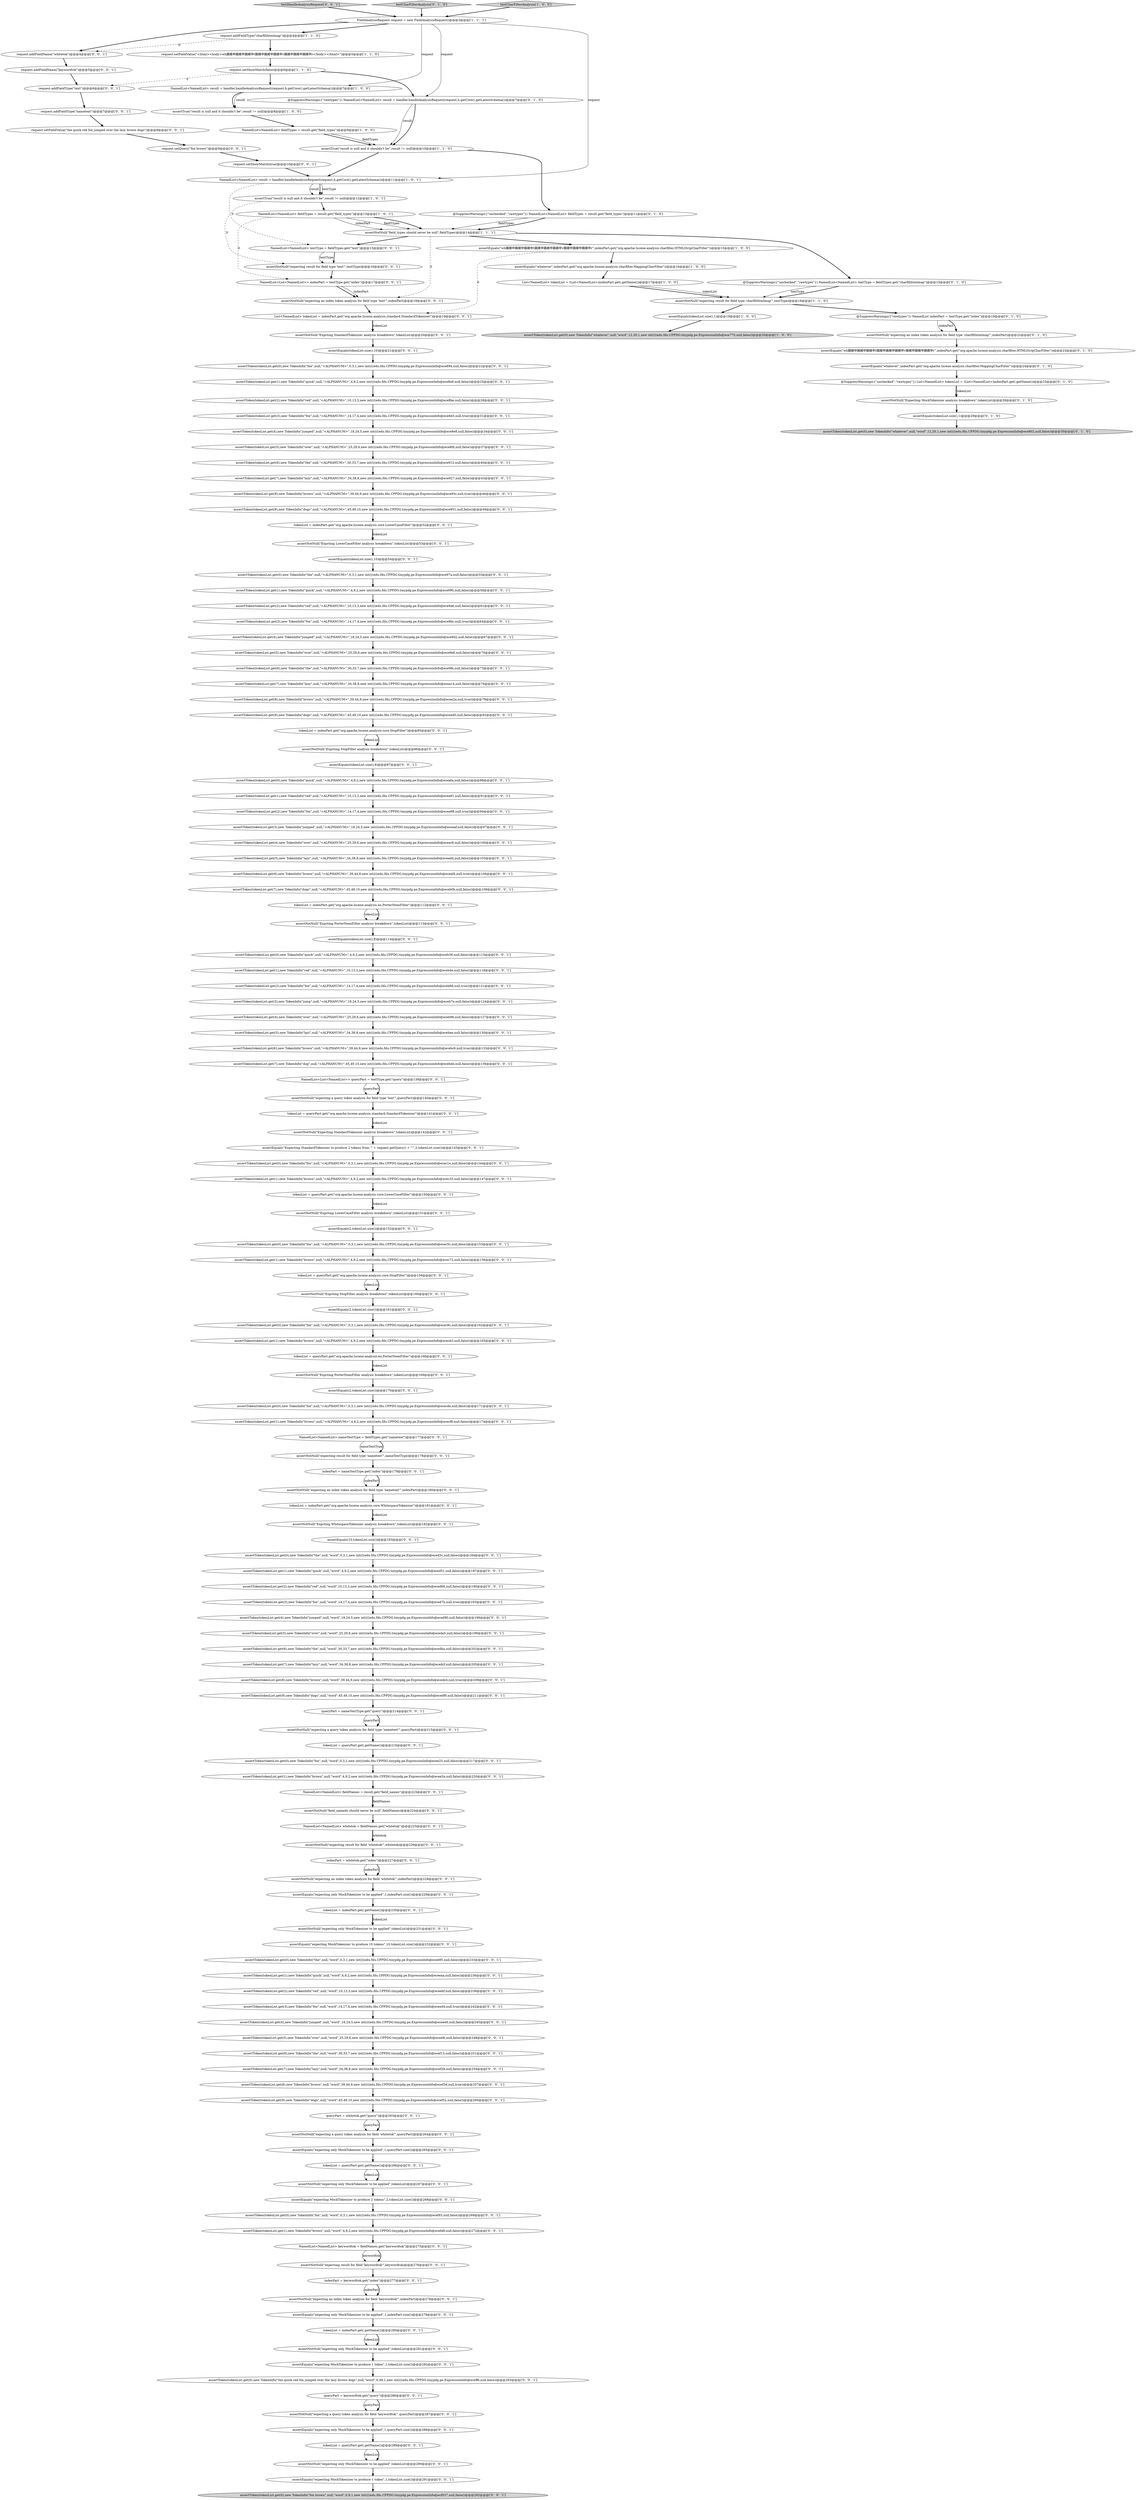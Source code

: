 digraph {
6 [style = filled, label = "NamedList<NamedList> fieldTypes = result.get(\"field_types\")@@@9@@@['1', '0', '0']", fillcolor = white, shape = ellipse image = "AAA0AAABBB1BBB"];
36 [style = filled, label = "assertToken(tokenList.get(0),new TokenInfo(\"the\",null,\"word\",0,3,1,new int((((edu.fdu.CPPDG.tinypdg.pe.ExpressionInfo@eced3c,null,false))@@@184@@@['0', '0', '1']", fillcolor = white, shape = ellipse image = "AAA0AAABBB3BBB"];
111 [style = filled, label = "assertToken(tokenList.get(1),new TokenInfo(\"red\",null,\"<ALPHANUM>\",10,13,3,new int((((edu.fdu.CPPDG.tinypdg.pe.ExpressionInfo@ecea81,null,false))@@@91@@@['0', '0', '1']", fillcolor = white, shape = ellipse image = "AAA0AAABBB3BBB"];
101 [style = filled, label = "assertNotNull(\"expecting result for field 'keywordtok'\",keywordtok)@@@276@@@['0', '0', '1']", fillcolor = white, shape = ellipse image = "AAA0AAABBB3BBB"];
128 [style = filled, label = "indexPart = keywordtok.get(\"index\")@@@277@@@['0', '0', '1']", fillcolor = white, shape = ellipse image = "AAA0AAABBB3BBB"];
159 [style = filled, label = "assertToken(tokenList.get(1),new TokenInfo(\"quick\",null,\"word\",4,9,2,new int((((edu.fdu.CPPDG.tinypdg.pe.ExpressionInfo@eced51,null,false))@@@187@@@['0', '0', '1']", fillcolor = white, shape = ellipse image = "AAA0AAABBB3BBB"];
115 [style = filled, label = "assertNotNull(\"Expcting StopFilter analysis breakdown\",tokenList)@@@86@@@['0', '0', '1']", fillcolor = white, shape = ellipse image = "AAA0AAABBB3BBB"];
82 [style = filled, label = "assertToken(tokenList.get(6),new TokenInfo(\"brown\",null,\"<ALPHANUM>\",39,44,9,new int((((edu.fdu.CPPDG.tinypdg.pe.ExpressionInfo@ecebc6,null,true))@@@133@@@['0', '0', '1']", fillcolor = white, shape = ellipse image = "AAA0AAABBB3BBB"];
156 [style = filled, label = "assertNotNull(\"expecting an index token analysis for field 'keywordtok'\",indexPart)@@@278@@@['0', '0', '1']", fillcolor = white, shape = ellipse image = "AAA0AAABBB3BBB"];
105 [style = filled, label = "assertEquals(tokenList.size(),10)@@@21@@@['0', '0', '1']", fillcolor = white, shape = ellipse image = "AAA0AAABBB3BBB"];
86 [style = filled, label = "testHandleAnalysisRequest['0', '0', '1']", fillcolor = lightgray, shape = diamond image = "AAA0AAABBB3BBB"];
23 [style = filled, label = "assertNotNull(\"Expecting MockTokenizer analysis breakdown\",tokenList)@@@28@@@['0', '1', '0']", fillcolor = white, shape = ellipse image = "AAA0AAABBB2BBB"];
98 [style = filled, label = "assertToken(tokenList.get(8),new TokenInfo(\"brown\",null,\"word\",39,44,9,new int((((edu.fdu.CPPDG.tinypdg.pe.ExpressionInfo@ecef3d,null,true))@@@257@@@['0', '0', '1']", fillcolor = white, shape = ellipse image = "AAA0AAABBB3BBB"];
118 [style = filled, label = "assertToken(tokenList.get(2),new TokenInfo(\"fox\",null,\"<ALPHANUM>\",14,17,4,new int((((edu.fdu.CPPDG.tinypdg.pe.ExpressionInfo@ecea98,null,true))@@@94@@@['0', '0', '1']", fillcolor = white, shape = ellipse image = "AAA0AAABBB3BBB"];
32 [style = filled, label = "assertToken(tokenList.get(0),new TokenInfo(\"fox\",null,\"<ALPHANUM>\",0,3,1,new int((((edu.fdu.CPPDG.tinypdg.pe.ExpressionInfo@ecec5c,null,false))@@@153@@@['0', '0', '1']", fillcolor = white, shape = ellipse image = "AAA0AAABBB3BBB"];
21 [style = filled, label = "assertEquals(\"wh鐃緒申鐃緒申鐃緒申t鐃緒申鐃緒申鐃緒申v鐃緒申鐃緒申鐃緒申r\",indexPart.get(\"org.apache.lucene.analysis.charfilter.HTMLStripCharFilter\"))@@@23@@@['0', '1', '0']", fillcolor = white, shape = ellipse image = "AAA0AAABBB2BBB"];
106 [style = filled, label = "assertToken(tokenList.get(0),new TokenInfo(\"the\",null,\"<ALPHANUM>\",0,3,1,new int((((edu.fdu.CPPDG.tinypdg.pe.ExpressionInfo@ece894,null,false))@@@22@@@['0', '0', '1']", fillcolor = white, shape = ellipse image = "AAA0AAABBB3BBB"];
177 [style = filled, label = "request.setQuery(\"fox brown\")@@@9@@@['0', '0', '1']", fillcolor = white, shape = ellipse image = "AAA0AAABBB3BBB"];
35 [style = filled, label = "assertEquals(2,tokenList.size())@@@152@@@['0', '0', '1']", fillcolor = white, shape = ellipse image = "AAA0AAABBB3BBB"];
26 [style = filled, label = "testCharFilterAnalysis['0', '1', '0']", fillcolor = lightgray, shape = diamond image = "AAA0AAABBB2BBB"];
28 [style = filled, label = "assertEquals(\"whatever\",indexPart.get(\"org.apache.lucene.analysis.charfilter.MappingCharFilter\"))@@@24@@@['0', '1', '0']", fillcolor = white, shape = ellipse image = "AAA0AAABBB2BBB"];
140 [style = filled, label = "assertToken(tokenList.get(5),new TokenInfo(\"over\",null,\"word\",25,29,6,new int((((edu.fdu.CPPDG.tinypdg.pe.ExpressionInfo@eceda5,null,false))@@@199@@@['0', '0', '1']", fillcolor = white, shape = ellipse image = "AAA0AAABBB3BBB"];
165 [style = filled, label = "assertToken(tokenList.get(1),new TokenInfo(\"quick\",null,\"<ALPHANUM>\",4,9,2,new int((((edu.fdu.CPPDG.tinypdg.pe.ExpressionInfo@ece8a9,null,false))@@@25@@@['0', '0', '1']", fillcolor = white, shape = ellipse image = "AAA0AAABBB3BBB"];
89 [style = filled, label = "assertToken(tokenList.get(7),new TokenInfo(\"dog\",null,\"<ALPHANUM>\",45,49,10,new int((((edu.fdu.CPPDG.tinypdg.pe.ExpressionInfo@ecebde,null,false))@@@136@@@['0', '0', '1']", fillcolor = white, shape = ellipse image = "AAA0AAABBB3BBB"];
154 [style = filled, label = "assertToken(tokenList.get(5),new TokenInfo(\"lazi\",null,\"<ALPHANUM>\",34,38,8,new int((((edu.fdu.CPPDG.tinypdg.pe.ExpressionInfo@ecebae,null,false))@@@130@@@['0', '0', '1']", fillcolor = white, shape = ellipse image = "AAA0AAABBB3BBB"];
11 [style = filled, label = "NamedList<NamedList> fieldTypes = result.get(\"field_types\")@@@13@@@['1', '0', '1']", fillcolor = white, shape = ellipse image = "AAA0AAABBB1BBB"];
44 [style = filled, label = "assertToken(tokenList.get(7),new TokenInfo(\"lazy\",null,\"word\",34,38,8,new int((((edu.fdu.CPPDG.tinypdg.pe.ExpressionInfo@ecedcf,null,false))@@@205@@@['0', '0', '1']", fillcolor = white, shape = ellipse image = "AAA0AAABBB3BBB"];
37 [style = filled, label = "assertNotNull(\"expecting a query token analysis for field type 'text'\",queryPart)@@@140@@@['0', '0', '1']", fillcolor = white, shape = ellipse image = "AAA0AAABBB3BBB"];
84 [style = filled, label = "assertToken(tokenList.get(9),new TokenInfo(\"dogs\",null,\"word\",45,49,10,new int((((edu.fdu.CPPDG.tinypdg.pe.ExpressionInfo@ecedf9,null,false))@@@211@@@['0', '0', '1']", fillcolor = white, shape = ellipse image = "AAA0AAABBB3BBB"];
134 [style = filled, label = "assertEquals(2,tokenList.size())@@@161@@@['0', '0', '1']", fillcolor = white, shape = ellipse image = "AAA0AAABBB3BBB"];
113 [style = filled, label = "tokenList = indexPart.get(\"org.apache.lucene.analysis.core.WhitespaceTokenizer\")@@@181@@@['0', '0', '1']", fillcolor = white, shape = ellipse image = "AAA0AAABBB3BBB"];
174 [style = filled, label = "assertEquals(tokenList.size(),10)@@@54@@@['0', '0', '1']", fillcolor = white, shape = ellipse image = "AAA0AAABBB3BBB"];
64 [style = filled, label = "assertToken(tokenList.get(2),new TokenInfo(\"fox\",null,\"<ALPHANUM>\",14,17,4,new int((((edu.fdu.CPPDG.tinypdg.pe.ExpressionInfo@eceb66,null,true))@@@121@@@['0', '0', '1']", fillcolor = white, shape = ellipse image = "AAA0AAABBB3BBB"];
42 [style = filled, label = "assertEquals(tokenList.size(),8)@@@87@@@['0', '0', '1']", fillcolor = white, shape = ellipse image = "AAA0AAABBB3BBB"];
73 [style = filled, label = "assertToken(tokenList.get(5),new TokenInfo(\"over\",null,\"word\",25,29,6,new int((((edu.fdu.CPPDG.tinypdg.pe.ExpressionInfo@eceefe,null,false))@@@248@@@['0', '0', '1']", fillcolor = white, shape = ellipse image = "AAA0AAABBB3BBB"];
175 [style = filled, label = "assertToken(tokenList.get(6),new TokenInfo(\"the\",null,\"word\",30,33,7,new int((((edu.fdu.CPPDG.tinypdg.pe.ExpressionInfo@ecef13,null,false))@@@251@@@['0', '0', '1']", fillcolor = white, shape = ellipse image = "AAA0AAABBB3BBB"];
19 [style = filled, label = "assertToken(tokenList.get(0),new TokenInfo(\"whatever\",null,\"word\",12,20,1,new int((((edu.fdu.CPPDG.tinypdg.pe.ExpressionInfo@ece802,null,false))@@@30@@@['0', '1', '0']", fillcolor = lightgray, shape = ellipse image = "AAA0AAABBB2BBB"];
149 [style = filled, label = "assertToken(tokenList.get(0),new TokenInfo(\"fox brown\",null,\"word\",0,9,1,new int((((edu.fdu.CPPDG.tinypdg.pe.ExpressionInfo@ecf037,null,false))@@@292@@@['0', '0', '1']", fillcolor = lightgray, shape = ellipse image = "AAA0AAABBB3BBB"];
97 [style = filled, label = "tokenList = indexPart.get(\"org.apache.lucene.analysis.en.PorterStemFilter\")@@@112@@@['0', '0', '1']", fillcolor = white, shape = ellipse image = "AAA0AAABBB3BBB"];
121 [style = filled, label = "assertNotNull(\"expecting a query token analysis for field 'keywordtok'\",queryPart)@@@287@@@['0', '0', '1']", fillcolor = white, shape = ellipse image = "AAA0AAABBB3BBB"];
161 [style = filled, label = "tokenList = queryPart.get(.getName())@@@266@@@['0', '0', '1']", fillcolor = white, shape = ellipse image = "AAA0AAABBB3BBB"];
41 [style = filled, label = "assertEquals(\"expecting MockTokenizer to produce 1 token\",1,tokenList.size())@@@291@@@['0', '0', '1']", fillcolor = white, shape = ellipse image = "AAA0AAABBB3BBB"];
160 [style = filled, label = "NamedList<NamedList> whitetok = fieldNames.get(\"whitetok\")@@@225@@@['0', '0', '1']", fillcolor = white, shape = ellipse image = "AAA0AAABBB3BBB"];
141 [style = filled, label = "tokenList = indexPart.get(.getName())@@@230@@@['0', '0', '1']", fillcolor = white, shape = ellipse image = "AAA0AAABBB3BBB"];
49 [style = filled, label = "assertToken(tokenList.get(8),new TokenInfo(\"brown\",null,\"<ALPHANUM>\",39,44,9,new int((((edu.fdu.CPPDG.tinypdg.pe.ExpressionInfo@ecea2a,null,true))@@@79@@@['0', '0', '1']", fillcolor = white, shape = ellipse image = "AAA0AAABBB3BBB"];
16 [style = filled, label = "testCharFilterAnalysis['1', '0', '0']", fillcolor = lightgray, shape = diamond image = "AAA0AAABBB1BBB"];
132 [style = filled, label = "assertToken(tokenList.get(0),new TokenInfo(\"the\",null,\"word\",0,3,1,new int((((edu.fdu.CPPDG.tinypdg.pe.ExpressionInfo@ecee95,null,false))@@@233@@@['0', '0', '1']", fillcolor = white, shape = ellipse image = "AAA0AAABBB3BBB"];
72 [style = filled, label = "assertToken(tokenList.get(0),new TokenInfo(\"quick\",null,\"<ALPHANUM>\",4,9,2,new int((((edu.fdu.CPPDG.tinypdg.pe.ExpressionInfo@eceb36,null,false))@@@115@@@['0', '0', '1']", fillcolor = white, shape = ellipse image = "AAA0AAABBB3BBB"];
107 [style = filled, label = "assertToken(tokenList.get(5),new TokenInfo(\"lazy\",null,\"<ALPHANUM>\",34,38,8,new int((((edu.fdu.CPPDG.tinypdg.pe.ExpressionInfo@eceadd,null,false))@@@103@@@['0', '0', '1']", fillcolor = white, shape = ellipse image = "AAA0AAABBB3BBB"];
45 [style = filled, label = "assertNotNull(\"Expcting PorterStemFilter analysis breakdown\",tokenList)@@@169@@@['0', '0', '1']", fillcolor = white, shape = ellipse image = "AAA0AAABBB3BBB"];
71 [style = filled, label = "tokenList = queryPart.get(\"org.apache.lucene.analysis.core.StopFilter\")@@@159@@@['0', '0', '1']", fillcolor = white, shape = ellipse image = "AAA0AAABBB3BBB"];
39 [style = filled, label = "assertToken(tokenList.get(0),new TokenInfo(\"fox\",null,\"<ALPHANUM>\",0,3,1,new int((((edu.fdu.CPPDG.tinypdg.pe.ExpressionInfo@ecec1e,null,false))@@@144@@@['0', '0', '1']", fillcolor = white, shape = ellipse image = "AAA0AAABBB3BBB"];
142 [style = filled, label = "assertNotNull(\"expecting result for field type 'text'\",textType)@@@16@@@['0', '0', '1']", fillcolor = white, shape = ellipse image = "AAA0AAABBB3BBB"];
150 [style = filled, label = "NamedList<List<NamedList>> queryPart = textType.get(\"query\")@@@139@@@['0', '0', '1']", fillcolor = white, shape = ellipse image = "AAA0AAABBB3BBB"];
114 [style = filled, label = "assertToken(tokenList.get(8),new TokenInfo(\"brown\",null,\"word\",39,44,9,new int((((edu.fdu.CPPDG.tinypdg.pe.ExpressionInfo@ecede4,null,true))@@@208@@@['0', '0', '1']", fillcolor = white, shape = ellipse image = "AAA0AAABBB3BBB"];
48 [style = filled, label = "tokenList = queryPart.get(\"org.apache.lucene.analysis.standard.StandardTokenizer\")@@@141@@@['0', '0', '1']", fillcolor = white, shape = ellipse image = "AAA0AAABBB3BBB"];
157 [style = filled, label = "assertEquals(\"expecting MockTokenizer to produce 2 tokens\",2,tokenList.size())@@@268@@@['0', '0', '1']", fillcolor = white, shape = ellipse image = "AAA0AAABBB3BBB"];
85 [style = filled, label = "assertToken(tokenList.get(5),new TokenInfo(\"over\",null,\"<ALPHANUM>\",25,29,6,new int((((edu.fdu.CPPDG.tinypdg.pe.ExpressionInfo@ece8fd,null,false))@@@37@@@['0', '0', '1']", fillcolor = white, shape = ellipse image = "AAA0AAABBB3BBB"];
167 [style = filled, label = "assertToken(tokenList.get(0),new TokenInfo(\"fox\",null,\"<ALPHANUM>\",0,3,1,new int((((edu.fdu.CPPDG.tinypdg.pe.ExpressionInfo@ecec9c,null,false))@@@162@@@['0', '0', '1']", fillcolor = white, shape = ellipse image = "AAA0AAABBB3BBB"];
158 [style = filled, label = "assertNotNull(\"expecting result for field 'whitetok'\",whitetok)@@@226@@@['0', '0', '1']", fillcolor = white, shape = ellipse image = "AAA0AAABBB3BBB"];
146 [style = filled, label = "assertNotNull(\"expecting result for field type 'nametext'\",nameTextType)@@@178@@@['0', '0', '1']", fillcolor = white, shape = ellipse image = "AAA0AAABBB3BBB"];
14 [style = filled, label = "NamedList<NamedList> result = handler.handleAnalysisRequest(request,h.getCore().getLatestSchema())@@@11@@@['1', '0', '1']", fillcolor = white, shape = ellipse image = "AAA0AAABBB1BBB"];
151 [style = filled, label = "tokenList = queryPart.get(\"org.apache.lucene.analysis.en.PorterStemFilter\")@@@168@@@['0', '0', '1']", fillcolor = white, shape = ellipse image = "AAA0AAABBB3BBB"];
75 [style = filled, label = "assertNotNull(\"Expcting WhitespaceTokenizer analysis breakdown\",tokenList)@@@182@@@['0', '0', '1']", fillcolor = white, shape = ellipse image = "AAA0AAABBB3BBB"];
58 [style = filled, label = "queryPart = keywordtok.get(\"query\")@@@286@@@['0', '0', '1']", fillcolor = white, shape = ellipse image = "AAA0AAABBB3BBB"];
162 [style = filled, label = "assertToken(tokenList.get(7),new TokenInfo(\"dogs\",null,\"<ALPHANUM>\",45,49,10,new int((((edu.fdu.CPPDG.tinypdg.pe.ExpressionInfo@eceb0b,null,false))@@@109@@@['0', '0', '1']", fillcolor = white, shape = ellipse image = "AAA0AAABBB3BBB"];
77 [style = filled, label = "assertToken(tokenList.get(0),new TokenInfo(\"quick\",null,\"<ALPHANUM>\",4,9,2,new int((((edu.fdu.CPPDG.tinypdg.pe.ExpressionInfo@ecea6a,null,false))@@@88@@@['0', '0', '1']", fillcolor = white, shape = ellipse image = "AAA0AAABBB3BBB"];
152 [style = filled, label = "assertToken(tokenList.get(0),new TokenInfo(\"the\",null,\"<ALPHANUM>\",0,3,1,new int((((edu.fdu.CPPDG.tinypdg.pe.ExpressionInfo@ece97a,null,false))@@@55@@@['0', '0', '1']", fillcolor = white, shape = ellipse image = "AAA0AAABBB3BBB"];
25 [style = filled, label = "@SuppressWarnings({\"unchecked\",\"rawtypes\"}) NamedList<NamedList> textType = fieldTypes.get(\"charfilthtmlmap\")@@@15@@@['0', '1', '0']", fillcolor = white, shape = ellipse image = "AAA0AAABBB2BBB"];
130 [style = filled, label = "assertEquals(\"expecting only MockTokenizer to be applied\",1,queryPart.size())@@@265@@@['0', '0', '1']", fillcolor = white, shape = ellipse image = "AAA0AAABBB3BBB"];
31 [style = filled, label = "assertToken(tokenList.get(0),new TokenInfo(\"fox\",null,\"<ALPHANUM>\",0,3,1,new int((((edu.fdu.CPPDG.tinypdg.pe.ExpressionInfo@ececde,null,false))@@@171@@@['0', '0', '1']", fillcolor = white, shape = ellipse image = "AAA0AAABBB3BBB"];
147 [style = filled, label = "NamedList<NamedList> textType = fieldTypes.get(\"text\")@@@15@@@['0', '0', '1']", fillcolor = white, shape = ellipse image = "AAA0AAABBB3BBB"];
178 [style = filled, label = "assertToken(tokenList.get(3),new TokenInfo(\"fox\",null,\"<ALPHANUM>\",14,17,4,new int((((edu.fdu.CPPDG.tinypdg.pe.ExpressionInfo@ece9bc,null,true))@@@64@@@['0', '0', '1']", fillcolor = white, shape = ellipse image = "AAA0AAABBB3BBB"];
119 [style = filled, label = "assertEquals(10,tokenList.size())@@@183@@@['0', '0', '1']", fillcolor = white, shape = ellipse image = "AAA0AAABBB3BBB"];
172 [style = filled, label = "queryPart = nameTextType.get(\"query\")@@@214@@@['0', '0', '1']", fillcolor = white, shape = ellipse image = "AAA0AAABBB3BBB"];
103 [style = filled, label = "assertToken(tokenList.get(2),new TokenInfo(\"red\",null,\"<ALPHANUM>\",10,13,3,new int((((edu.fdu.CPPDG.tinypdg.pe.ExpressionInfo@ece8be,null,false))@@@28@@@['0', '0', '1']", fillcolor = white, shape = ellipse image = "AAA0AAABBB3BBB"];
122 [style = filled, label = "assertNotNull(\"expecting an index token analysis for field type 'text'\",indexPart)@@@18@@@['0', '0', '1']", fillcolor = white, shape = ellipse image = "AAA0AAABBB3BBB"];
15 [style = filled, label = "assertTrue(\"result is null and it shouldn't be\",result != null)@@@10@@@['1', '1', '0']", fillcolor = white, shape = ellipse image = "AAA0AAABBB1BBB"];
51 [style = filled, label = "assertToken(tokenList.get(1),new TokenInfo(\"brown\",null,\"<ALPHANUM>\",4,9,2,new int((((edu.fdu.CPPDG.tinypdg.pe.ExpressionInfo@ecec33,null,false))@@@147@@@['0', '0', '1']", fillcolor = white, shape = ellipse image = "AAA0AAABBB3BBB"];
171 [style = filled, label = "assertToken(tokenList.get(7),new TokenInfo(\"lazy\",null,\"<ALPHANUM>\",34,38,8,new int((((edu.fdu.CPPDG.tinypdg.pe.ExpressionInfo@ecea14,null,false))@@@76@@@['0', '0', '1']", fillcolor = white, shape = ellipse image = "AAA0AAABBB3BBB"];
78 [style = filled, label = "assertToken(tokenList.get(3),new TokenInfo(\"fox\",null,\"word\",14,17,4,new int((((edu.fdu.CPPDG.tinypdg.pe.ExpressionInfo@eced7b,null,true))@@@193@@@['0', '0', '1']", fillcolor = white, shape = ellipse image = "AAA0AAABBB3BBB"];
117 [style = filled, label = "assertNotNull(\"expecting a query token analysis for field type 'nametext'\",queryPart)@@@215@@@['0', '0', '1']", fillcolor = white, shape = ellipse image = "AAA0AAABBB3BBB"];
137 [style = filled, label = "assertToken(tokenList.get(3),new TokenInfo(\"jump\",null,\"<ALPHANUM>\",18,24,5,new int((((edu.fdu.CPPDG.tinypdg.pe.ExpressionInfo@eceb7e,null,false))@@@124@@@['0', '0', '1']", fillcolor = white, shape = ellipse image = "AAA0AAABBB3BBB"];
95 [style = filled, label = "assertNotNull(\"expecting a query token analysis for field 'whitetok'\",queryPart)@@@264@@@['0', '0', '1']", fillcolor = white, shape = ellipse image = "AAA0AAABBB3BBB"];
54 [style = filled, label = "assertToken(tokenList.get(1),new TokenInfo(\"brown\",null,\"word\",4,9,2,new int((((edu.fdu.CPPDG.tinypdg.pe.ExpressionInfo@ecee3a,null,false))@@@220@@@['0', '0', '1']", fillcolor = white, shape = ellipse image = "AAA0AAABBB3BBB"];
79 [style = filled, label = "assertToken(tokenList.get(5),new TokenInfo(\"over\",null,\"<ALPHANUM>\",25,29,6,new int((((edu.fdu.CPPDG.tinypdg.pe.ExpressionInfo@ece9e8,null,false))@@@70@@@['0', '0', '1']", fillcolor = white, shape = ellipse image = "AAA0AAABBB3BBB"];
102 [style = filled, label = "assertNotNull(\"expecting only MockTokenizer to be applied\",tokenList)@@@231@@@['0', '0', '1']", fillcolor = white, shape = ellipse image = "AAA0AAABBB3BBB"];
104 [style = filled, label = "request.addFieldType(\"nametext\")@@@7@@@['0', '0', '1']", fillcolor = white, shape = ellipse image = "AAA0AAABBB3BBB"];
57 [style = filled, label = "assertNotNull(\"Expcting LowerCaseFilter analysis breakdown\",tokenList)@@@151@@@['0', '0', '1']", fillcolor = white, shape = ellipse image = "AAA0AAABBB3BBB"];
22 [style = filled, label = "@SuppressWarnings({\"rawtypes\"}) NamedList<NamedList> result = handler.handleAnalysisRequest(request,h.getCore().getLatestSchema())@@@7@@@['0', '1', '0']", fillcolor = white, shape = ellipse image = "AAA0AAABBB2BBB"];
17 [style = filled, label = "assertToken(tokenList.get(0),new TokenInfo(\"whatever\",null,\"word\",12,20,1,new int((((edu.fdu.CPPDG.tinypdg.pe.ExpressionInfo@ece770,null,false))@@@20@@@['1', '0', '0']", fillcolor = lightgray, shape = ellipse image = "AAA0AAABBB1BBB"];
59 [style = filled, label = "request.addFieldName(\"keywordtok\")@@@5@@@['0', '0', '1']", fillcolor = white, shape = ellipse image = "AAA0AAABBB3BBB"];
69 [style = filled, label = "assertNotNull(\"expecting only MockTokenizer to be applied\",tokenList)@@@290@@@['0', '0', '1']", fillcolor = white, shape = ellipse image = "AAA0AAABBB3BBB"];
81 [style = filled, label = "assertToken(tokenList.get(0),new TokenInfo(\"the quick red fox jumped over the lazy brown dogs\",null,\"word\",0,49,1,new int((((edu.fdu.CPPDG.tinypdg.pe.ExpressionInfo@eceff6,null,false))@@@283@@@['0', '0', '1']", fillcolor = white, shape = ellipse image = "AAA0AAABBB3BBB"];
120 [style = filled, label = "assertToken(tokenList.get(1),new TokenInfo(\"brown\",null,\"<ALPHANUM>\",4,9,2,new int((((edu.fdu.CPPDG.tinypdg.pe.ExpressionInfo@ececf6,null,false))@@@174@@@['0', '0', '1']", fillcolor = white, shape = ellipse image = "AAA0AAABBB3BBB"];
166 [style = filled, label = "request.setShowMatch(true)@@@10@@@['0', '0', '1']", fillcolor = white, shape = ellipse image = "AAA0AAABBB3BBB"];
53 [style = filled, label = "assertEquals(tokenList.size(),8)@@@114@@@['0', '0', '1']", fillcolor = white, shape = ellipse image = "AAA0AAABBB3BBB"];
144 [style = filled, label = "assertEquals(\"expecting only MockTokenizer to be applied\",1,queryPart.size())@@@288@@@['0', '0', '1']", fillcolor = white, shape = ellipse image = "AAA0AAABBB3BBB"];
5 [style = filled, label = "assertEquals(tokenList.size(),1)@@@19@@@['1', '0', '0']", fillcolor = white, shape = ellipse image = "AAA0AAABBB1BBB"];
131 [style = filled, label = "assertToken(tokenList.get(4),new TokenInfo(\"jumped\",null,\"<ALPHANUM>\",18,24,5,new int((((edu.fdu.CPPDG.tinypdg.pe.ExpressionInfo@ece9d2,null,false))@@@67@@@['0', '0', '1']", fillcolor = white, shape = ellipse image = "AAA0AAABBB3BBB"];
2 [style = filled, label = "List<NamedList> tokenList = (List<NamedList>)indexPart.get(.getName())@@@17@@@['1', '0', '0']", fillcolor = white, shape = ellipse image = "AAA0AAABBB1BBB"];
29 [style = filled, label = "assertEquals(tokenList.size(),1)@@@29@@@['0', '1', '0']", fillcolor = white, shape = ellipse image = "AAA0AAABBB2BBB"];
168 [style = filled, label = "assertToken(tokenList.get(1),new TokenInfo(\"quick\",null,\"<ALPHANUM>\",4,9,2,new int((((edu.fdu.CPPDG.tinypdg.pe.ExpressionInfo@ece990,null,false))@@@58@@@['0', '0', '1']", fillcolor = white, shape = ellipse image = "AAA0AAABBB3BBB"];
20 [style = filled, label = "assertNotNull(\"expecting an index token analysis for field type 'charfilthtmlmap'\",indexPart)@@@22@@@['0', '1', '0']", fillcolor = white, shape = ellipse image = "AAA0AAABBB2BBB"];
88 [style = filled, label = "assertNotNull(\"Expcting LowerCaseFilter analysis breakdown\",tokenList)@@@53@@@['0', '0', '1']", fillcolor = white, shape = ellipse image = "AAA0AAABBB3BBB"];
136 [style = filled, label = "assertNotNull(\"Expecting StandardTokenizer analysis breakdown\",tokenList)@@@142@@@['0', '0', '1']", fillcolor = white, shape = ellipse image = "AAA0AAABBB3BBB"];
33 [style = filled, label = "assertToken(tokenList.get(6),new TokenInfo(\"the\",null,\"word\",30,33,7,new int((((edu.fdu.CPPDG.tinypdg.pe.ExpressionInfo@ecedba,null,false))@@@202@@@['0', '0', '1']", fillcolor = white, shape = ellipse image = "AAA0AAABBB3BBB"];
80 [style = filled, label = "assertToken(tokenList.get(1),new TokenInfo(\"brown\",null,\"word\",4,9,2,new int((((edu.fdu.CPPDG.tinypdg.pe.ExpressionInfo@ecefa8,null,false))@@@272@@@['0', '0', '1']", fillcolor = white, shape = ellipse image = "AAA0AAABBB3BBB"];
126 [style = filled, label = "assertToken(tokenList.get(2),new TokenInfo(\"red\",null,\"word\",10,13,3,new int((((edu.fdu.CPPDG.tinypdg.pe.ExpressionInfo@eceebf,null,false))@@@239@@@['0', '0', '1']", fillcolor = white, shape = ellipse image = "AAA0AAABBB3BBB"];
10 [style = filled, label = "request.addFieldType(\"charfilthtmlmap\")@@@4@@@['1', '1', '0']", fillcolor = white, shape = ellipse image = "AAA0AAABBB1BBB"];
27 [style = filled, label = "@SuppressWarnings({\"unchecked\",\"rawtypes\"}) NamedList<NamedList> fieldTypes = result.get(\"field_types\")@@@11@@@['0', '1', '0']", fillcolor = white, shape = ellipse image = "AAA0AAABBB2BBB"];
13 [style = filled, label = "assertTrue(\"result is null and it shouldn't be\",result != null)@@@12@@@['1', '0', '1']", fillcolor = white, shape = ellipse image = "AAA0AAABBB1BBB"];
34 [style = filled, label = "request.setFieldValue(\"the quick red fox jumped over the lazy brown dogs\")@@@8@@@['0', '0', '1']", fillcolor = white, shape = ellipse image = "AAA0AAABBB3BBB"];
138 [style = filled, label = "assertEquals(2,tokenList.size())@@@170@@@['0', '0', '1']", fillcolor = white, shape = ellipse image = "AAA0AAABBB3BBB"];
3 [style = filled, label = "assertEquals(\"wh鐃緒申鐃緒申鐃緒申t鐃緒申鐃緒申鐃緒申v鐃緒申鐃緒申鐃緒申r\",indexPart.get(\"org.apache.lucene.analysis.charfilter.HTMLStripCharFilter\"))@@@15@@@['1', '0', '0']", fillcolor = white, shape = ellipse image = "AAA0AAABBB1BBB"];
87 [style = filled, label = "assertEquals(\"expecting MockTokenizer to produce 1 token\",1,tokenList.size())@@@282@@@['0', '0', '1']", fillcolor = white, shape = ellipse image = "AAA0AAABBB3BBB"];
170 [style = filled, label = "tokenList = queryPart.get(\"org.apache.lucene.analysis.core.LowerCaseFilter\")@@@150@@@['0', '0', '1']", fillcolor = white, shape = ellipse image = "AAA0AAABBB3BBB"];
83 [style = filled, label = "assertToken(tokenList.get(0),new TokenInfo(\"fox\",null,\"word\",0,3,1,new int((((edu.fdu.CPPDG.tinypdg.pe.ExpressionInfo@ecee25,null,false))@@@217@@@['0', '0', '1']", fillcolor = white, shape = ellipse image = "AAA0AAABBB3BBB"];
76 [style = filled, label = "assertToken(tokenList.get(4),new TokenInfo(\"jumped\",null,\"word\",18,24,5,new int((((edu.fdu.CPPDG.tinypdg.pe.ExpressionInfo@eced90,null,false))@@@196@@@['0', '0', '1']", fillcolor = white, shape = ellipse image = "AAA0AAABBB3BBB"];
92 [style = filled, label = "NamedList<NamedList> nameTextType = fieldTypes.get(\"nametext\")@@@177@@@['0', '0', '1']", fillcolor = white, shape = ellipse image = "AAA0AAABBB3BBB"];
4 [style = filled, label = "FieldAnalysisRequest request = new FieldAnalysisRequest()@@@3@@@['1', '1', '1']", fillcolor = white, shape = ellipse image = "AAA0AAABBB1BBB"];
67 [style = filled, label = "tokenList = indexPart.get(\"org.apache.lucene.analysis.core.LowerCaseFilter\")@@@52@@@['0', '0', '1']", fillcolor = white, shape = ellipse image = "AAA0AAABBB3BBB"];
173 [style = filled, label = "assertNotNull(\"Expcting StandardTokenizer analysis breakdown\",tokenList)@@@20@@@['0', '0', '1']", fillcolor = white, shape = ellipse image = "AAA0AAABBB3BBB"];
127 [style = filled, label = "assertNotNull(\"expecting only MockTokenizer to be applied\",tokenList)@@@267@@@['0', '0', '1']", fillcolor = white, shape = ellipse image = "AAA0AAABBB3BBB"];
94 [style = filled, label = "tokenList = indexPart.get(.getName())@@@280@@@['0', '0', '1']", fillcolor = white, shape = ellipse image = "AAA0AAABBB3BBB"];
108 [style = filled, label = "assertToken(tokenList.get(2),new TokenInfo(\"red\",null,\"word\",10,13,3,new int((((edu.fdu.CPPDG.tinypdg.pe.ExpressionInfo@eced66,null,false))@@@190@@@['0', '0', '1']", fillcolor = white, shape = ellipse image = "AAA0AAABBB3BBB"];
24 [style = filled, label = "@SuppressWarnings({\"rawtypes\"}) NamedList indexPart = textType.get(\"index\")@@@19@@@['0', '1', '0']", fillcolor = white, shape = ellipse image = "AAA0AAABBB2BBB"];
70 [style = filled, label = "NamedList<List<NamedList>> indexPart = textType.get(\"index\")@@@17@@@['0', '0', '1']", fillcolor = white, shape = ellipse image = "AAA0AAABBB3BBB"];
99 [style = filled, label = "assertToken(tokenList.get(6),new TokenInfo(\"the\",null,\"<ALPHANUM>\",30,33,7,new int((((edu.fdu.CPPDG.tinypdg.pe.ExpressionInfo@ece9fe,null,false))@@@73@@@['0', '0', '1']", fillcolor = white, shape = ellipse image = "AAA0AAABBB3BBB"];
65 [style = filled, label = "indexPart = nameTextType.get(\"index\")@@@179@@@['0', '0', '1']", fillcolor = white, shape = ellipse image = "AAA0AAABBB3BBB"];
145 [style = filled, label = "assertToken(tokenList.get(4),new TokenInfo(\"over\",null,\"<ALPHANUM>\",25,29,6,new int((((edu.fdu.CPPDG.tinypdg.pe.ExpressionInfo@eceb96,null,false))@@@127@@@['0', '0', '1']", fillcolor = white, shape = ellipse image = "AAA0AAABBB3BBB"];
93 [style = filled, label = "tokenList = queryPart.get(.getName())@@@216@@@['0', '0', '1']", fillcolor = white, shape = ellipse image = "AAA0AAABBB3BBB"];
116 [style = filled, label = "assertNotNull(\"Expcting PorterStemFilter analysis breakdown\",tokenList)@@@113@@@['0', '0', '1']", fillcolor = white, shape = ellipse image = "AAA0AAABBB3BBB"];
125 [style = filled, label = "assertToken(tokenList.get(0),new TokenInfo(\"fox\",null,\"word\",0,3,1,new int((((edu.fdu.CPPDG.tinypdg.pe.ExpressionInfo@ecef93,null,false))@@@269@@@['0', '0', '1']", fillcolor = white, shape = ellipse image = "AAA0AAABBB3BBB"];
169 [style = filled, label = "assertToken(tokenList.get(7),new TokenInfo(\"lazy\",null,\"word\",34,38,8,new int((((edu.fdu.CPPDG.tinypdg.pe.ExpressionInfo@ecef28,null,false))@@@254@@@['0', '0', '1']", fillcolor = white, shape = ellipse image = "AAA0AAABBB3BBB"];
123 [style = filled, label = "tokenList = indexPart.get(\"org.apache.lucene.analysis.core.StopFilter\")@@@85@@@['0', '0', '1']", fillcolor = white, shape = ellipse image = "AAA0AAABBB3BBB"];
66 [style = filled, label = "assertToken(tokenList.get(9),new TokenInfo(\"dogs\",null,\"word\",45,49,10,new int((((edu.fdu.CPPDG.tinypdg.pe.ExpressionInfo@ecef52,null,false))@@@260@@@['0', '0', '1']", fillcolor = white, shape = ellipse image = "AAA0AAABBB3BBB"];
176 [style = filled, label = "assertToken(tokenList.get(4),new TokenInfo(\"over\",null,\"<ALPHANUM>\",25,29,6,new int((((edu.fdu.CPPDG.tinypdg.pe.ExpressionInfo@eceac6,null,false))@@@100@@@['0', '0', '1']", fillcolor = white, shape = ellipse image = "AAA0AAABBB3BBB"];
40 [style = filled, label = "indexPart = whitetok.get(\"index\")@@@227@@@['0', '0', '1']", fillcolor = white, shape = ellipse image = "AAA0AAABBB3BBB"];
47 [style = filled, label = "request.addFieldType(\"text\")@@@6@@@['0', '0', '1']", fillcolor = white, shape = ellipse image = "AAA0AAABBB3BBB"];
0 [style = filled, label = "assertEquals(\"whatever\",indexPart.get(\"org.apache.lucene.analysis.charfilter.MappingCharFilter\"))@@@16@@@['1', '0', '0']", fillcolor = white, shape = ellipse image = "AAA0AAABBB1BBB"];
74 [style = filled, label = "assertToken(tokenList.get(9),new TokenInfo(\"dogs\",null,\"<ALPHANUM>\",45,49,10,new int((((edu.fdu.CPPDG.tinypdg.pe.ExpressionInfo@ece951,null,false))@@@49@@@['0', '0', '1']", fillcolor = white, shape = ellipse image = "AAA0AAABBB3BBB"];
55 [style = filled, label = "queryPart = whitetok.get(\"query\")@@@263@@@['0', '0', '1']", fillcolor = white, shape = ellipse image = "AAA0AAABBB3BBB"];
61 [style = filled, label = "assertToken(tokenList.get(9),new TokenInfo(\"dogs\",null,\"<ALPHANUM>\",45,49,10,new int((((edu.fdu.CPPDG.tinypdg.pe.ExpressionInfo@ecea40,null,false))@@@82@@@['0', '0', '1']", fillcolor = white, shape = ellipse image = "AAA0AAABBB3BBB"];
139 [style = filled, label = "assertNotNull(\"Expcting StopFilter analysis breakdown\",tokenList)@@@160@@@['0', '0', '1']", fillcolor = white, shape = ellipse image = "AAA0AAABBB3BBB"];
56 [style = filled, label = "assertToken(tokenList.get(1),new TokenInfo(\"quick\",null,\"word\",4,9,2,new int((((edu.fdu.CPPDG.tinypdg.pe.ExpressionInfo@eceeaa,null,false))@@@236@@@['0', '0', '1']", fillcolor = white, shape = ellipse image = "AAA0AAABBB3BBB"];
1 [style = filled, label = "assertTrue(\"result is null and it shouldn't be\",result != null)@@@8@@@['1', '0', '0']", fillcolor = white, shape = ellipse image = "AAA0AAABBB1BBB"];
46 [style = filled, label = "assertNotNull(\"field_nameds should never be null\",fieldNames)@@@224@@@['0', '0', '1']", fillcolor = white, shape = ellipse image = "AAA0AAABBB3BBB"];
153 [style = filled, label = "request.addFieldName(\"whitetok\")@@@4@@@['0', '0', '1']", fillcolor = white, shape = ellipse image = "AAA0AAABBB3BBB"];
110 [style = filled, label = "assertEquals(\"expecting MockTokenizer to produce 10 tokens\",10,tokenList.size())@@@232@@@['0', '0', '1']", fillcolor = white, shape = ellipse image = "AAA0AAABBB3BBB"];
62 [style = filled, label = "assertToken(tokenList.get(1),new TokenInfo(\"red\",null,\"<ALPHANUM>\",10,13,3,new int((((edu.fdu.CPPDG.tinypdg.pe.ExpressionInfo@eceb4e,null,false))@@@118@@@['0', '0', '1']", fillcolor = white, shape = ellipse image = "AAA0AAABBB3BBB"];
90 [style = filled, label = "assertToken(tokenList.get(1),new TokenInfo(\"brown\",null,\"<ALPHANUM>\",4,9,2,new int((((edu.fdu.CPPDG.tinypdg.pe.ExpressionInfo@ececb3,null,false))@@@165@@@['0', '0', '1']", fillcolor = white, shape = ellipse image = "AAA0AAABBB3BBB"];
112 [style = filled, label = "assertToken(tokenList.get(6),new TokenInfo(\"the\",null,\"<ALPHANUM>\",30,33,7,new int((((edu.fdu.CPPDG.tinypdg.pe.ExpressionInfo@ece912,null,false))@@@40@@@['0', '0', '1']", fillcolor = white, shape = ellipse image = "AAA0AAABBB3BBB"];
18 [style = filled, label = "NamedList<NamedList> result = handler.handleAnalysisRequest(request,h.getCore().getLatestSchema())@@@7@@@['1', '0', '0']", fillcolor = white, shape = ellipse image = "AAA0AAABBB1BBB"];
96 [style = filled, label = "assertToken(tokenList.get(8),new TokenInfo(\"brown\",null,\"<ALPHANUM>\",39,44,9,new int((((edu.fdu.CPPDG.tinypdg.pe.ExpressionInfo@ece93c,null,true))@@@46@@@['0', '0', '1']", fillcolor = white, shape = ellipse image = "AAA0AAABBB3BBB"];
124 [style = filled, label = "NamedList<NamedList> fieldNames = result.get(\"field_names\")@@@223@@@['0', '0', '1']", fillcolor = white, shape = ellipse image = "AAA0AAABBB3BBB"];
129 [style = filled, label = "assertNotNull(\"expecting an index token analysis for field type 'nametext'\",indexPart)@@@180@@@['0', '0', '1']", fillcolor = white, shape = ellipse image = "AAA0AAABBB3BBB"];
143 [style = filled, label = "assertNotNull(\"expecting an index token analysis for field 'whitetok'\",indexPart)@@@228@@@['0', '0', '1']", fillcolor = white, shape = ellipse image = "AAA0AAABBB3BBB"];
135 [style = filled, label = "assertToken(tokenList.get(4),new TokenInfo(\"jumped\",null,\"word\",18,24,5,new int((((edu.fdu.CPPDG.tinypdg.pe.ExpressionInfo@eceee9,null,false))@@@245@@@['0', '0', '1']", fillcolor = white, shape = ellipse image = "AAA0AAABBB3BBB"];
38 [style = filled, label = "assertEquals(\"expecting only MockTokenizer to be applied\",1,indexPart.size())@@@279@@@['0', '0', '1']", fillcolor = white, shape = ellipse image = "AAA0AAABBB3BBB"];
163 [style = filled, label = "tokenList = queryPart.get(.getName())@@@289@@@['0', '0', '1']", fillcolor = white, shape = ellipse image = "AAA0AAABBB3BBB"];
63 [style = filled, label = "assertToken(tokenList.get(3),new TokenInfo(\"fox\",null,\"word\",14,17,4,new int((((edu.fdu.CPPDG.tinypdg.pe.ExpressionInfo@eceed4,null,true))@@@242@@@['0', '0', '1']", fillcolor = white, shape = ellipse image = "AAA0AAABBB3BBB"];
30 [style = filled, label = "@SuppressWarnings({\"unchecked\",\"rawtypes\"}) List<NamedList> tokenList = (List<NamedList>)indexPart.get(.getName())@@@25@@@['0', '1', '0']", fillcolor = white, shape = ellipse image = "AAA0AAABBB2BBB"];
155 [style = filled, label = "assertEquals(\"Expecting StandardTokenizer to produce 2 tokens from '\" + request.getQuery() + \"'\",2,tokenList.size())@@@143@@@['0', '0', '1']", fillcolor = white, shape = ellipse image = "AAA0AAABBB3BBB"];
9 [style = filled, label = "request.setShowMatch(false)@@@6@@@['1', '1', '0']", fillcolor = white, shape = ellipse image = "AAA0AAABBB1BBB"];
100 [style = filled, label = "NamedList<NamedList> keywordtok = fieldNames.get(\"keywordtok\")@@@275@@@['0', '0', '1']", fillcolor = white, shape = ellipse image = "AAA0AAABBB3BBB"];
91 [style = filled, label = "assertToken(tokenList.get(4),new TokenInfo(\"jumped\",null,\"<ALPHANUM>\",18,24,5,new int((((edu.fdu.CPPDG.tinypdg.pe.ExpressionInfo@ece8e8,null,false))@@@34@@@['0', '0', '1']", fillcolor = white, shape = ellipse image = "AAA0AAABBB3BBB"];
12 [style = filled, label = "request.setFieldValue(\"<html><body>wh鐃緒申鐃緒申鐃緒申t鐃緒申鐃緒申鐃緒申v鐃緒申鐃緒申鐃緒申r</body></html>\")@@@5@@@['1', '1', '0']", fillcolor = white, shape = ellipse image = "AAA0AAABBB1BBB"];
50 [style = filled, label = "assertNotNull(\"expecting only MockTokenizer to be applied\",tokenList)@@@281@@@['0', '0', '1']", fillcolor = white, shape = ellipse image = "AAA0AAABBB3BBB"];
60 [style = filled, label = "assertToken(tokenList.get(1),new TokenInfo(\"brown\",null,\"<ALPHANUM>\",4,9,2,new int((((edu.fdu.CPPDG.tinypdg.pe.ExpressionInfo@ecec72,null,false))@@@156@@@['0', '0', '1']", fillcolor = white, shape = ellipse image = "AAA0AAABBB3BBB"];
68 [style = filled, label = "assertToken(tokenList.get(6),new TokenInfo(\"brown\",null,\"<ALPHANUM>\",39,44,9,new int((((edu.fdu.CPPDG.tinypdg.pe.ExpressionInfo@eceaf4,null,true))@@@106@@@['0', '0', '1']", fillcolor = white, shape = ellipse image = "AAA0AAABBB3BBB"];
148 [style = filled, label = "assertToken(tokenList.get(2),new TokenInfo(\"red\",null,\"<ALPHANUM>\",10,13,3,new int((((edu.fdu.CPPDG.tinypdg.pe.ExpressionInfo@ece9a6,null,false))@@@61@@@['0', '0', '1']", fillcolor = white, shape = ellipse image = "AAA0AAABBB3BBB"];
133 [style = filled, label = "List<NamedList> tokenList = indexPart.get(\"org.apache.lucene.analysis.standard.StandardTokenizer\")@@@19@@@['0', '0', '1']", fillcolor = white, shape = ellipse image = "AAA0AAABBB3BBB"];
52 [style = filled, label = "assertToken(tokenList.get(3),new TokenInfo(\"jumped\",null,\"<ALPHANUM>\",18,24,5,new int((((edu.fdu.CPPDG.tinypdg.pe.ExpressionInfo@eceaaf,null,false))@@@97@@@['0', '0', '1']", fillcolor = white, shape = ellipse image = "AAA0AAABBB3BBB"];
43 [style = filled, label = "assertToken(tokenList.get(3),new TokenInfo(\"fox\",null,\"<ALPHANUM>\",14,17,4,new int((((edu.fdu.CPPDG.tinypdg.pe.ExpressionInfo@ece8d3,null,true))@@@31@@@['0', '0', '1']", fillcolor = white, shape = ellipse image = "AAA0AAABBB3BBB"];
109 [style = filled, label = "assertToken(tokenList.get(7),new TokenInfo(\"lazy\",null,\"<ALPHANUM>\",34,38,8,new int((((edu.fdu.CPPDG.tinypdg.pe.ExpressionInfo@ece927,null,false))@@@43@@@['0', '0', '1']", fillcolor = white, shape = ellipse image = "AAA0AAABBB3BBB"];
164 [style = filled, label = "assertEquals(\"expecting only MockTokenizer to be applied\",1,indexPart.size())@@@229@@@['0', '0', '1']", fillcolor = white, shape = ellipse image = "AAA0AAABBB3BBB"];
7 [style = filled, label = "assertNotNull(\"expecting result for field type 'charfilthtmlmap'\",textType)@@@18@@@['1', '1', '0']", fillcolor = white, shape = ellipse image = "AAA0AAABBB1BBB"];
8 [style = filled, label = "assertNotNull(\"field_types should never be null\",fieldTypes)@@@14@@@['1', '1', '1']", fillcolor = white, shape = ellipse image = "AAA0AAABBB1BBB"];
133->173 [style = bold, label=""];
171->49 [style = bold, label=""];
32->60 [style = bold, label=""];
141->102 [style = bold, label=""];
58->121 [style = solid, label="queryPart"];
112->109 [style = bold, label=""];
29->19 [style = bold, label=""];
7->24 [style = bold, label=""];
140->33 [style = bold, label=""];
153->59 [style = bold, label=""];
154->82 [style = bold, label=""];
110->132 [style = bold, label=""];
22->15 [style = solid, label="result"];
40->143 [style = solid, label="indexPart"];
57->35 [style = bold, label=""];
34->177 [style = bold, label=""];
27->8 [style = solid, label="fieldTypes"];
122->133 [style = bold, label=""];
100->101 [style = solid, label="keywordtok"];
82->89 [style = bold, label=""];
113->75 [style = bold, label=""];
8->122 [style = dashed, label="0"];
47->104 [style = bold, label=""];
177->166 [style = bold, label=""];
143->164 [style = bold, label=""];
88->174 [style = bold, label=""];
152->168 [style = bold, label=""];
35->32 [style = bold, label=""];
51->170 [style = bold, label=""];
95->130 [style = bold, label=""];
5->17 [style = bold, label=""];
13->11 [style = bold, label=""];
46->160 [style = bold, label=""];
8->25 [style = bold, label=""];
39->51 [style = bold, label=""];
80->100 [style = bold, label=""];
76->140 [style = bold, label=""];
13->142 [style = dashed, label="0"];
25->7 [style = solid, label="textType"];
134->167 [style = bold, label=""];
77->111 [style = bold, label=""];
11->8 [style = solid, label="fieldTypes"];
8->147 [style = bold, label=""];
124->46 [style = bold, label=""];
4->14 [style = solid, label="request"];
23->29 [style = bold, label=""];
126->63 [style = bold, label=""];
113->75 [style = solid, label="tokenList"];
96->74 [style = bold, label=""];
48->136 [style = bold, label=""];
28->30 [style = bold, label=""];
65->129 [style = solid, label="indexPart"];
37->48 [style = bold, label=""];
4->153 [style = bold, label=""];
11->70 [style = dashed, label="0"];
16->4 [style = bold, label=""];
159->108 [style = bold, label=""];
144->163 [style = bold, label=""];
175->169 [style = bold, label=""];
150->37 [style = solid, label="queryPart"];
6->15 [style = bold, label=""];
178->131 [style = bold, label=""];
72->62 [style = bold, label=""];
31->120 [style = bold, label=""];
48->136 [style = solid, label="tokenList"];
136->155 [style = bold, label=""];
111->118 [style = bold, label=""];
157->125 [style = bold, label=""];
14->13 [style = bold, label=""];
116->53 [style = bold, label=""];
55->95 [style = solid, label="queryPart"];
161->127 [style = solid, label="tokenList"];
63->135 [style = bold, label=""];
155->39 [style = bold, label=""];
103->43 [style = bold, label=""];
121->144 [style = bold, label=""];
26->4 [style = bold, label=""];
84->172 [style = bold, label=""];
147->142 [style = solid, label="textType"];
165->103 [style = bold, label=""];
8->3 [style = bold, label=""];
4->18 [style = solid, label="request"];
3->133 [style = dashed, label="0"];
12->9 [style = bold, label=""];
129->113 [style = bold, label=""];
27->8 [style = bold, label=""];
50->87 [style = bold, label=""];
89->150 [style = bold, label=""];
164->141 [style = bold, label=""];
60->71 [style = bold, label=""];
30->23 [style = bold, label=""];
53->72 [style = bold, label=""];
161->127 [style = bold, label=""];
100->101 [style = bold, label=""];
30->23 [style = solid, label="tokenList"];
97->116 [style = solid, label="tokenList"];
92->146 [style = solid, label="nameTextType"];
137->145 [style = bold, label=""];
94->50 [style = solid, label="tokenList"];
75->119 [style = bold, label=""];
163->69 [style = solid, label="tokenList"];
109->96 [style = bold, label=""];
92->146 [style = bold, label=""];
18->1 [style = solid, label="result"];
172->117 [style = solid, label="queryPart"];
9->47 [style = dashed, label="0"];
90->151 [style = bold, label=""];
104->34 [style = bold, label=""];
135->73 [style = bold, label=""];
117->93 [style = bold, label=""];
98->66 [style = bold, label=""];
151->45 [style = bold, label=""];
44->114 [style = bold, label=""];
54->124 [style = bold, label=""];
128->156 [style = solid, label="indexPart"];
166->14 [style = bold, label=""];
40->143 [style = bold, label=""];
67->88 [style = bold, label=""];
24->20 [style = solid, label="indexPart"];
79->99 [style = bold, label=""];
93->83 [style = bold, label=""];
38->94 [style = bold, label=""];
97->116 [style = bold, label=""];
2->7 [style = bold, label=""];
119->36 [style = bold, label=""];
24->20 [style = bold, label=""];
101->128 [style = bold, label=""];
162->97 [style = bold, label=""];
73->175 [style = bold, label=""];
170->57 [style = bold, label=""];
142->70 [style = bold, label=""];
170->57 [style = solid, label="tokenList"];
87->81 [style = bold, label=""];
160->158 [style = bold, label=""];
6->15 [style = solid, label="fieldTypes"];
174->152 [style = bold, label=""];
133->173 [style = solid, label="tokenList"];
130->161 [style = bold, label=""];
173->105 [style = bold, label=""];
74->67 [style = bold, label=""];
59->47 [style = bold, label=""];
147->142 [style = bold, label=""];
43->91 [style = bold, label=""];
69->41 [style = bold, label=""];
114->84 [style = bold, label=""];
150->37 [style = bold, label=""];
58->121 [style = bold, label=""];
41->149 [style = bold, label=""];
15->14 [style = bold, label=""];
11->8 [style = bold, label=""];
123->115 [style = solid, label="tokenList"];
141->102 [style = solid, label="tokenList"];
115->42 [style = bold, label=""];
123->115 [style = bold, label=""];
124->46 [style = solid, label="fieldNames"];
172->117 [style = bold, label=""];
106->165 [style = bold, label=""];
4->10 [style = bold, label=""];
7->5 [style = bold, label=""];
85->112 [style = bold, label=""];
18->1 [style = bold, label=""];
91->85 [style = bold, label=""];
131->79 [style = bold, label=""];
45->138 [style = bold, label=""];
158->40 [style = bold, label=""];
66->55 [style = bold, label=""];
78->76 [style = bold, label=""];
156->38 [style = bold, label=""];
120->92 [style = bold, label=""];
68->162 [style = bold, label=""];
99->171 [style = bold, label=""];
132->56 [style = bold, label=""];
14->147 [style = dashed, label="0"];
167->90 [style = bold, label=""];
81->58 [style = bold, label=""];
168->148 [style = bold, label=""];
9->18 [style = bold, label=""];
9->22 [style = bold, label=""];
61->123 [style = bold, label=""];
36->159 [style = bold, label=""];
102->110 [style = bold, label=""];
160->158 [style = solid, label="whitetok"];
2->7 [style = solid, label="tokenList"];
146->65 [style = bold, label=""];
83->54 [style = bold, label=""];
65->129 [style = bold, label=""];
86->4 [style = bold, label=""];
11->8 [style = solid, label="indexPart"];
64->137 [style = bold, label=""];
55->95 [style = bold, label=""];
94->50 [style = bold, label=""];
62->64 [style = bold, label=""];
138->31 [style = bold, label=""];
25->7 [style = bold, label=""];
176->107 [style = bold, label=""];
67->88 [style = solid, label="tokenList"];
148->178 [style = bold, label=""];
139->134 [style = bold, label=""];
105->106 [style = bold, label=""];
22->15 [style = bold, label=""];
33->44 [style = bold, label=""];
125->80 [style = bold, label=""];
151->45 [style = solid, label="tokenList"];
1->6 [style = bold, label=""];
71->139 [style = solid, label="tokenList"];
169->98 [style = bold, label=""];
10->12 [style = bold, label=""];
15->27 [style = bold, label=""];
20->21 [style = bold, label=""];
56->126 [style = bold, label=""];
127->157 [style = bold, label=""];
118->52 [style = bold, label=""];
128->156 [style = bold, label=""];
163->69 [style = bold, label=""];
14->13 [style = solid, label="textType"];
3->0 [style = bold, label=""];
107->68 [style = bold, label=""];
14->13 [style = solid, label="result"];
70->122 [style = solid, label="indexPart"];
70->122 [style = bold, label=""];
145->154 [style = bold, label=""];
0->2 [style = bold, label=""];
108->78 [style = bold, label=""];
10->153 [style = dashed, label="0"];
52->176 [style = bold, label=""];
42->77 [style = bold, label=""];
49->61 [style = bold, label=""];
4->22 [style = solid, label="request"];
71->139 [style = bold, label=""];
21->28 [style = bold, label=""];
}
